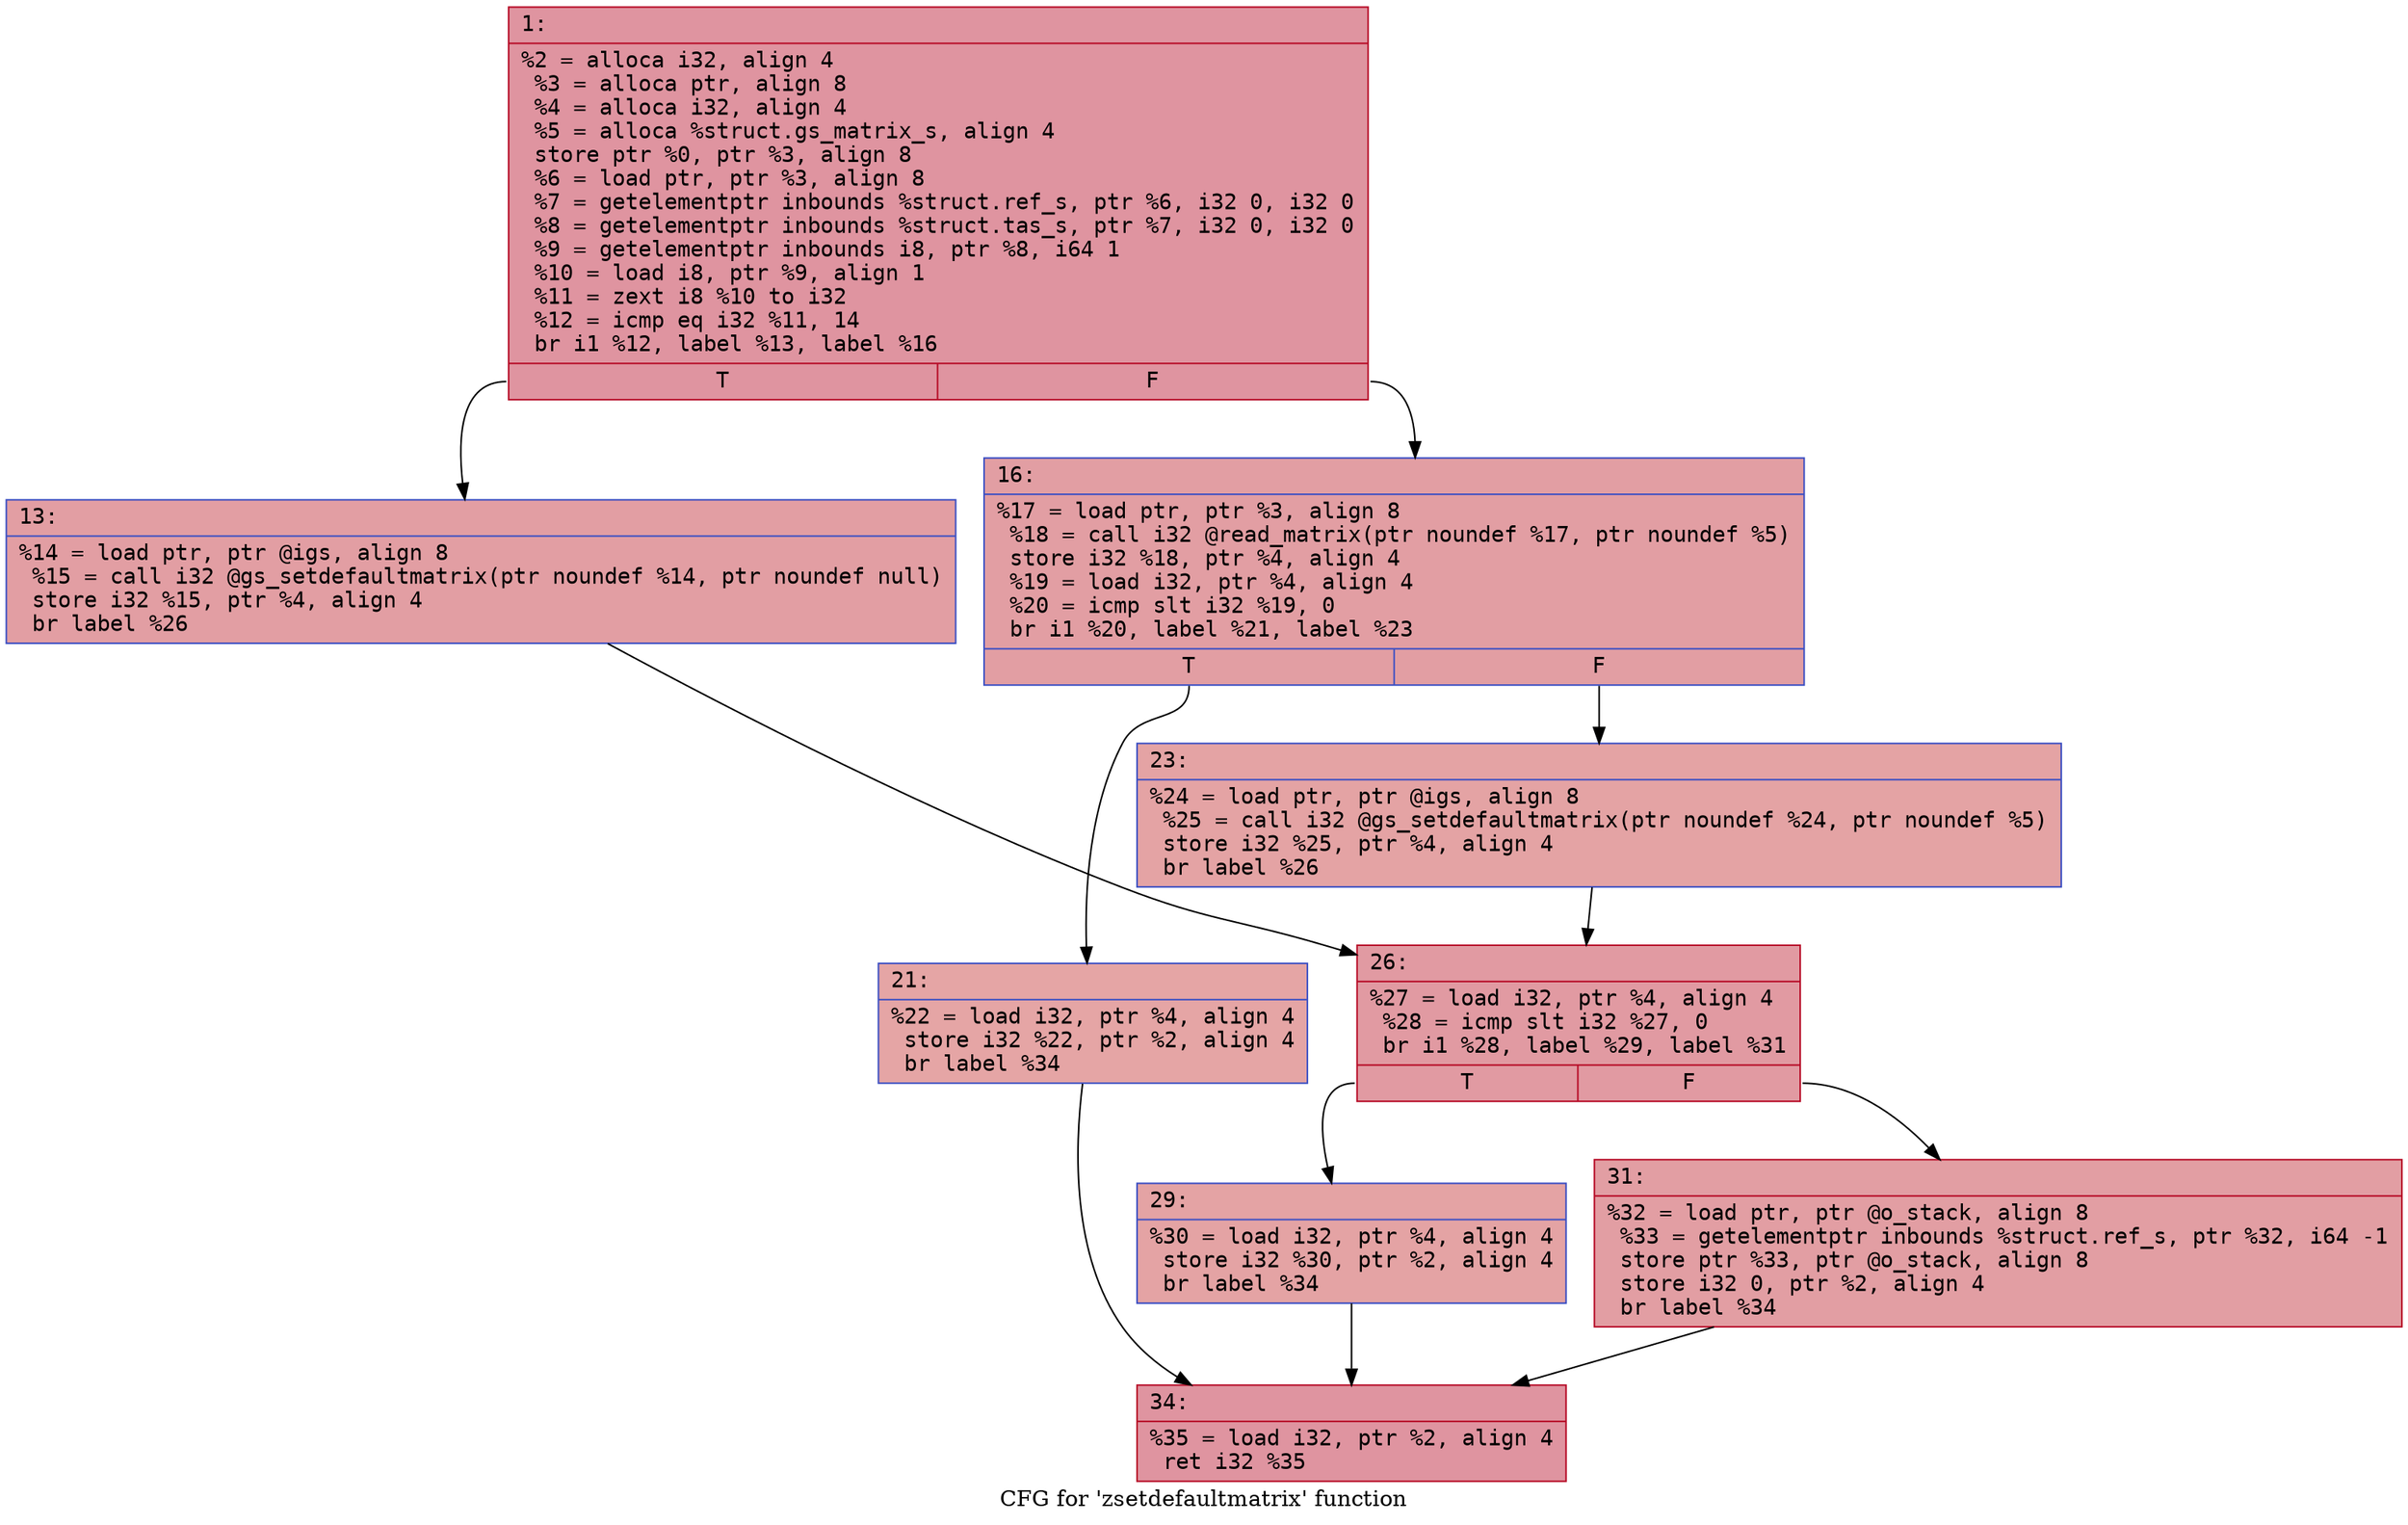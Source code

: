 digraph "CFG for 'zsetdefaultmatrix' function" {
	label="CFG for 'zsetdefaultmatrix' function";

	Node0x600001bd3610 [shape=record,color="#b70d28ff", style=filled, fillcolor="#b70d2870" fontname="Courier",label="{1:\l|  %2 = alloca i32, align 4\l  %3 = alloca ptr, align 8\l  %4 = alloca i32, align 4\l  %5 = alloca %struct.gs_matrix_s, align 4\l  store ptr %0, ptr %3, align 8\l  %6 = load ptr, ptr %3, align 8\l  %7 = getelementptr inbounds %struct.ref_s, ptr %6, i32 0, i32 0\l  %8 = getelementptr inbounds %struct.tas_s, ptr %7, i32 0, i32 0\l  %9 = getelementptr inbounds i8, ptr %8, i64 1\l  %10 = load i8, ptr %9, align 1\l  %11 = zext i8 %10 to i32\l  %12 = icmp eq i32 %11, 14\l  br i1 %12, label %13, label %16\l|{<s0>T|<s1>F}}"];
	Node0x600001bd3610:s0 -> Node0x600001bd3660[tooltip="1 -> 13\nProbability 50.00%" ];
	Node0x600001bd3610:s1 -> Node0x600001bd36b0[tooltip="1 -> 16\nProbability 50.00%" ];
	Node0x600001bd3660 [shape=record,color="#3d50c3ff", style=filled, fillcolor="#be242e70" fontname="Courier",label="{13:\l|  %14 = load ptr, ptr @igs, align 8\l  %15 = call i32 @gs_setdefaultmatrix(ptr noundef %14, ptr noundef null)\l  store i32 %15, ptr %4, align 4\l  br label %26\l}"];
	Node0x600001bd3660 -> Node0x600001bd37a0[tooltip="13 -> 26\nProbability 100.00%" ];
	Node0x600001bd36b0 [shape=record,color="#3d50c3ff", style=filled, fillcolor="#be242e70" fontname="Courier",label="{16:\l|  %17 = load ptr, ptr %3, align 8\l  %18 = call i32 @read_matrix(ptr noundef %17, ptr noundef %5)\l  store i32 %18, ptr %4, align 4\l  %19 = load i32, ptr %4, align 4\l  %20 = icmp slt i32 %19, 0\l  br i1 %20, label %21, label %23\l|{<s0>T|<s1>F}}"];
	Node0x600001bd36b0:s0 -> Node0x600001bd3700[tooltip="16 -> 21\nProbability 37.50%" ];
	Node0x600001bd36b0:s1 -> Node0x600001bd3750[tooltip="16 -> 23\nProbability 62.50%" ];
	Node0x600001bd3700 [shape=record,color="#3d50c3ff", style=filled, fillcolor="#c5333470" fontname="Courier",label="{21:\l|  %22 = load i32, ptr %4, align 4\l  store i32 %22, ptr %2, align 4\l  br label %34\l}"];
	Node0x600001bd3700 -> Node0x600001bd3890[tooltip="21 -> 34\nProbability 100.00%" ];
	Node0x600001bd3750 [shape=record,color="#3d50c3ff", style=filled, fillcolor="#c32e3170" fontname="Courier",label="{23:\l|  %24 = load ptr, ptr @igs, align 8\l  %25 = call i32 @gs_setdefaultmatrix(ptr noundef %24, ptr noundef %5)\l  store i32 %25, ptr %4, align 4\l  br label %26\l}"];
	Node0x600001bd3750 -> Node0x600001bd37a0[tooltip="23 -> 26\nProbability 100.00%" ];
	Node0x600001bd37a0 [shape=record,color="#b70d28ff", style=filled, fillcolor="#bb1b2c70" fontname="Courier",label="{26:\l|  %27 = load i32, ptr %4, align 4\l  %28 = icmp slt i32 %27, 0\l  br i1 %28, label %29, label %31\l|{<s0>T|<s1>F}}"];
	Node0x600001bd37a0:s0 -> Node0x600001bd37f0[tooltip="26 -> 29\nProbability 37.50%" ];
	Node0x600001bd37a0:s1 -> Node0x600001bd3840[tooltip="26 -> 31\nProbability 62.50%" ];
	Node0x600001bd37f0 [shape=record,color="#3d50c3ff", style=filled, fillcolor="#c32e3170" fontname="Courier",label="{29:\l|  %30 = load i32, ptr %4, align 4\l  store i32 %30, ptr %2, align 4\l  br label %34\l}"];
	Node0x600001bd37f0 -> Node0x600001bd3890[tooltip="29 -> 34\nProbability 100.00%" ];
	Node0x600001bd3840 [shape=record,color="#b70d28ff", style=filled, fillcolor="#be242e70" fontname="Courier",label="{31:\l|  %32 = load ptr, ptr @o_stack, align 8\l  %33 = getelementptr inbounds %struct.ref_s, ptr %32, i64 -1\l  store ptr %33, ptr @o_stack, align 8\l  store i32 0, ptr %2, align 4\l  br label %34\l}"];
	Node0x600001bd3840 -> Node0x600001bd3890[tooltip="31 -> 34\nProbability 100.00%" ];
	Node0x600001bd3890 [shape=record,color="#b70d28ff", style=filled, fillcolor="#b70d2870" fontname="Courier",label="{34:\l|  %35 = load i32, ptr %2, align 4\l  ret i32 %35\l}"];
}
